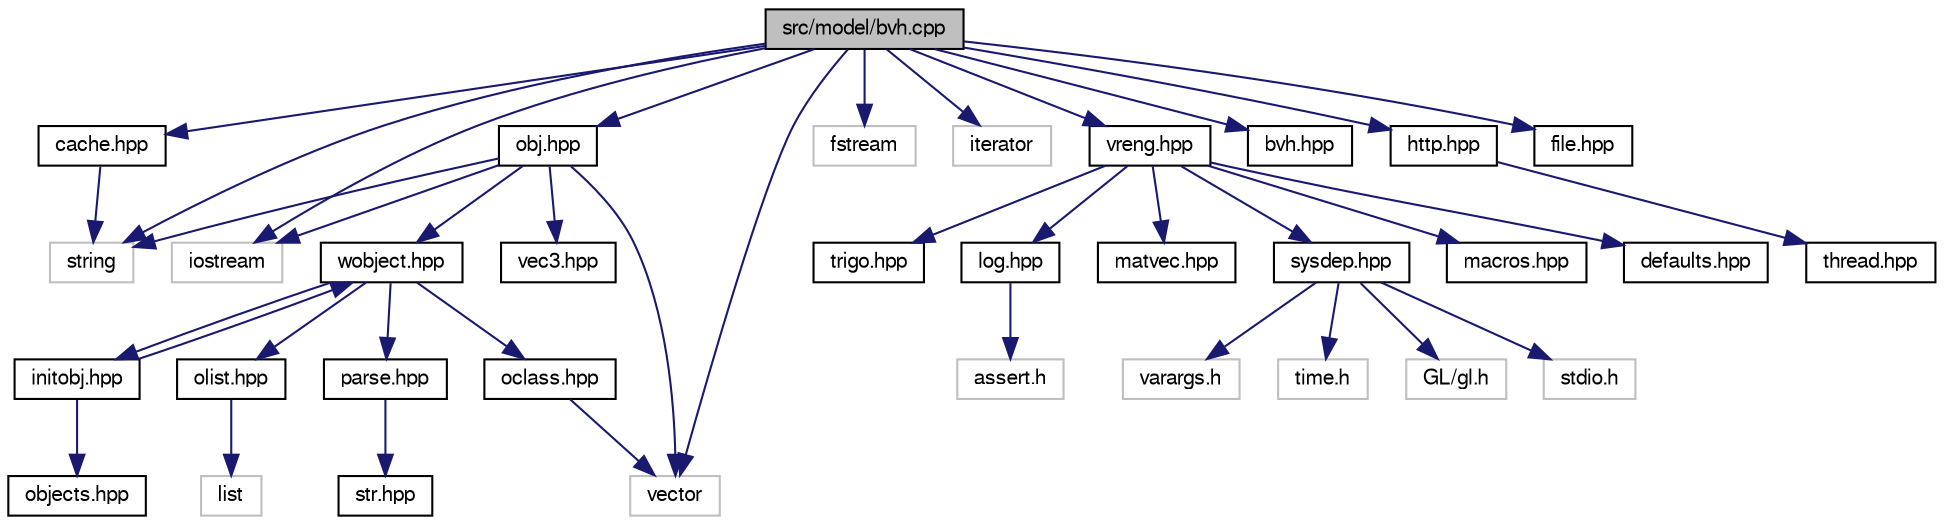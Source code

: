 digraph "src/model/bvh.cpp"
{
 // LATEX_PDF_SIZE
  bgcolor="transparent";
  edge [fontname="FreeSans",fontsize="10",labelfontname="FreeSans",labelfontsize="10"];
  node [fontname="FreeSans",fontsize="10",shape=record];
  Node1 [label="src/model/bvh.cpp",height=0.2,width=0.4,color="black", fillcolor="grey75", style="filled", fontcolor="black",tooltip=" "];
  Node1 -> Node2 [color="midnightblue",fontsize="10",style="solid",fontname="FreeSans"];
  Node2 [label="iostream",height=0.2,width=0.4,color="grey75",tooltip=" "];
  Node1 -> Node3 [color="midnightblue",fontsize="10",style="solid",fontname="FreeSans"];
  Node3 [label="fstream",height=0.2,width=0.4,color="grey75",tooltip=" "];
  Node1 -> Node4 [color="midnightblue",fontsize="10",style="solid",fontname="FreeSans"];
  Node4 [label="iterator",height=0.2,width=0.4,color="grey75",tooltip=" "];
  Node1 -> Node5 [color="midnightblue",fontsize="10",style="solid",fontname="FreeSans"];
  Node5 [label="string",height=0.2,width=0.4,color="grey75",tooltip=" "];
  Node1 -> Node6 [color="midnightblue",fontsize="10",style="solid",fontname="FreeSans"];
  Node6 [label="vector",height=0.2,width=0.4,color="grey75",tooltip=" "];
  Node1 -> Node7 [color="midnightblue",fontsize="10",style="solid",fontname="FreeSans"];
  Node7 [label="vreng.hpp",height=0.2,width=0.4,color="black",URL="$a00143.html",tooltip=" "];
  Node7 -> Node8 [color="midnightblue",fontsize="10",style="solid",fontname="FreeSans"];
  Node8 [label="sysdep.hpp",height=0.2,width=0.4,color="black",URL="$a00182.html",tooltip=" "];
  Node8 -> Node9 [color="midnightblue",fontsize="10",style="solid",fontname="FreeSans"];
  Node9 [label="stdio.h",height=0.2,width=0.4,color="grey75",tooltip=" "];
  Node8 -> Node10 [color="midnightblue",fontsize="10",style="solid",fontname="FreeSans"];
  Node10 [label="varargs.h",height=0.2,width=0.4,color="grey75",tooltip=" "];
  Node8 -> Node11 [color="midnightblue",fontsize="10",style="solid",fontname="FreeSans"];
  Node11 [label="time.h",height=0.2,width=0.4,color="grey75",tooltip=" "];
  Node8 -> Node12 [color="midnightblue",fontsize="10",style="solid",fontname="FreeSans"];
  Node12 [label="GL/gl.h",height=0.2,width=0.4,color="grey75",tooltip=" "];
  Node7 -> Node13 [color="midnightblue",fontsize="10",style="solid",fontname="FreeSans"];
  Node13 [label="macros.hpp",height=0.2,width=0.4,color="black",URL="$a00047.html",tooltip=" "];
  Node7 -> Node14 [color="midnightblue",fontsize="10",style="solid",fontname="FreeSans"];
  Node14 [label="defaults.hpp",height=0.2,width=0.4,color="black",URL="$a00014.html",tooltip=" "];
  Node7 -> Node15 [color="midnightblue",fontsize="10",style="solid",fontname="FreeSans"];
  Node15 [label="trigo.hpp",height=0.2,width=0.4,color="black",URL="$a00119.html",tooltip=" "];
  Node7 -> Node16 [color="midnightblue",fontsize="10",style="solid",fontname="FreeSans"];
  Node16 [label="log.hpp",height=0.2,width=0.4,color="black",URL="$a00044.html",tooltip=" "];
  Node16 -> Node17 [color="midnightblue",fontsize="10",style="solid",fontname="FreeSans"];
  Node17 [label="assert.h",height=0.2,width=0.4,color="grey75",tooltip=" "];
  Node7 -> Node18 [color="midnightblue",fontsize="10",style="solid",fontname="FreeSans"];
  Node18 [label="matvec.hpp",height=0.2,width=0.4,color="black",URL="$a00053.html",tooltip=" "];
  Node1 -> Node19 [color="midnightblue",fontsize="10",style="solid",fontname="FreeSans"];
  Node19 [label="bvh.hpp",height=0.2,width=0.4,color="black",URL="$a01157.html",tooltip=" "];
  Node1 -> Node20 [color="midnightblue",fontsize="10",style="solid",fontname="FreeSans"];
  Node20 [label="http.hpp",height=0.2,width=0.4,color="black",URL="$a00038.html",tooltip=" "];
  Node20 -> Node21 [color="midnightblue",fontsize="10",style="solid",fontname="FreeSans"];
  Node21 [label="thread.hpp",height=0.2,width=0.4,color="black",URL="$a00188.html",tooltip=" "];
  Node1 -> Node22 [color="midnightblue",fontsize="10",style="solid",fontname="FreeSans"];
  Node22 [label="cache.hpp",height=0.2,width=0.4,color="black",URL="$a00005.html",tooltip=" "];
  Node22 -> Node5 [color="midnightblue",fontsize="10",style="solid",fontname="FreeSans"];
  Node1 -> Node23 [color="midnightblue",fontsize="10",style="solid",fontname="FreeSans"];
  Node23 [label="file.hpp",height=0.2,width=0.4,color="black",URL="$a00026.html",tooltip=" "];
  Node1 -> Node24 [color="midnightblue",fontsize="10",style="solid",fontname="FreeSans"];
  Node24 [label="obj.hpp",height=0.2,width=0.4,color="black",URL="$a01196.html",tooltip=" "];
  Node24 -> Node2 [color="midnightblue",fontsize="10",style="solid",fontname="FreeSans"];
  Node24 -> Node5 [color="midnightblue",fontsize="10",style="solid",fontname="FreeSans"];
  Node24 -> Node6 [color="midnightblue",fontsize="10",style="solid",fontname="FreeSans"];
  Node24 -> Node25 [color="midnightblue",fontsize="10",style="solid",fontname="FreeSans"];
  Node25 [label="wobject.hpp",height=0.2,width=0.4,color="black",URL="$a00866.html",tooltip=" "];
  Node25 -> Node26 [color="midnightblue",fontsize="10",style="solid",fontname="FreeSans"];
  Node26 [label="oclass.hpp",height=0.2,width=0.4,color="black",URL="$a00626.html",tooltip=" "];
  Node26 -> Node6 [color="midnightblue",fontsize="10",style="solid",fontname="FreeSans"];
  Node25 -> Node27 [color="midnightblue",fontsize="10",style="solid",fontname="FreeSans"];
  Node27 [label="olist.hpp",height=0.2,width=0.4,color="black",URL="$a00632.html",tooltip=" "];
  Node27 -> Node28 [color="midnightblue",fontsize="10",style="solid",fontname="FreeSans"];
  Node28 [label="list",height=0.2,width=0.4,color="grey75",tooltip=" "];
  Node25 -> Node29 [color="midnightblue",fontsize="10",style="solid",fontname="FreeSans"];
  Node29 [label="parse.hpp",height=0.2,width=0.4,color="black",URL="$a00638.html",tooltip=" "];
  Node29 -> Node30 [color="midnightblue",fontsize="10",style="solid",fontname="FreeSans"];
  Node30 [label="str.hpp",height=0.2,width=0.4,color="black",URL="$a00179.html",tooltip=" "];
  Node25 -> Node31 [color="midnightblue",fontsize="10",style="solid",fontname="FreeSans"];
  Node31 [label="initobj.hpp",height=0.2,width=0.4,color="black",URL="$a00554.html",tooltip=" "];
  Node31 -> Node32 [color="midnightblue",fontsize="10",style="solid",fontname="FreeSans"];
  Node32 [label="objects.hpp",height=0.2,width=0.4,color="black",URL="$a00620.html",tooltip=" "];
  Node31 -> Node25 [color="midnightblue",fontsize="10",style="solid",fontname="FreeSans"];
  Node24 -> Node33 [color="midnightblue",fontsize="10",style="solid",fontname="FreeSans"];
  Node33 [label="vec3.hpp",height=0.2,width=0.4,color="black",URL="$a01214.html",tooltip=" "];
}
